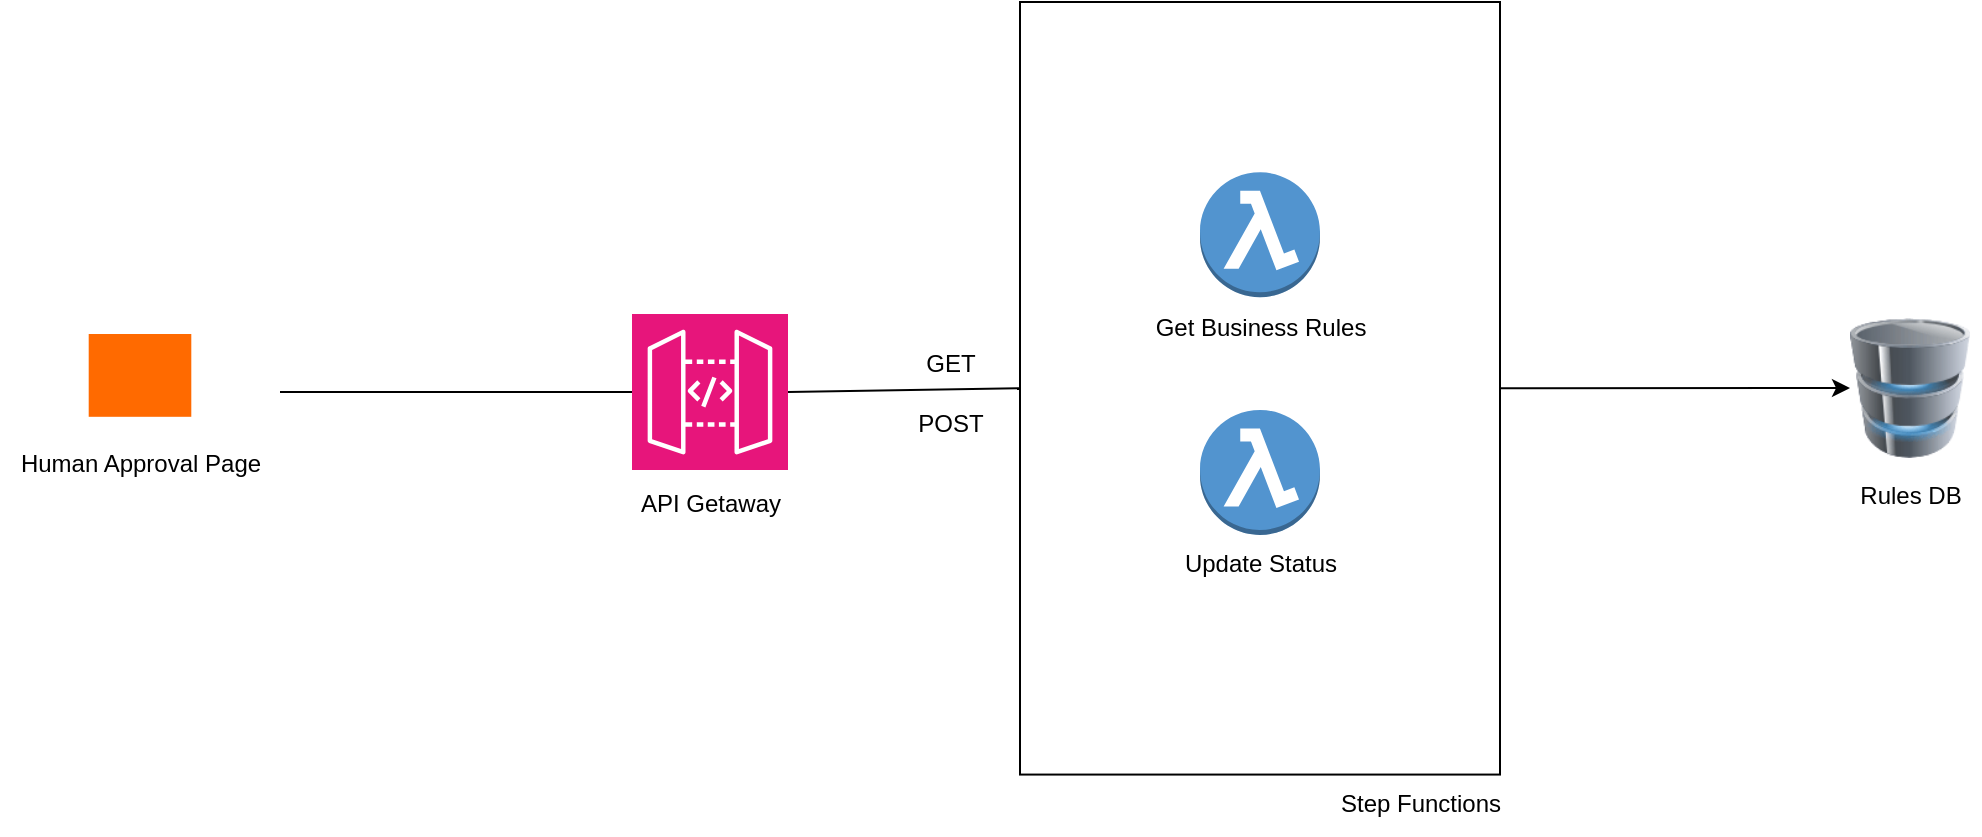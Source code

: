 <mxfile version="26.2.8">
  <diagram name="Page-1" id="2YBvvXClWsGukQMizWep">
    <mxGraphModel dx="1138" dy="845" grid="1" gridSize="10" guides="1" tooltips="1" connect="1" arrows="1" fold="1" page="1" pageScale="1" pageWidth="850" pageHeight="1100" math="0" shadow="0">
      <root>
        <mxCell id="0" />
        <mxCell id="1" parent="0" />
        <mxCell id="CweIAEKfsdeoZPZ042ms-26" value="" style="group" vertex="1" connectable="0" parent="1">
          <mxGeometry x="520" y="24" width="270" height="416" as="geometry" />
        </mxCell>
        <mxCell id="CweIAEKfsdeoZPZ042ms-24" value="" style="rounded=0;whiteSpace=wrap;html=1;" vertex="1" parent="CweIAEKfsdeoZPZ042ms-26">
          <mxGeometry x="30" width="240" height="386.286" as="geometry" />
        </mxCell>
        <mxCell id="CweIAEKfsdeoZPZ042ms-25" value="Step Functions" style="text;html=1;align=center;verticalAlign=middle;resizable=0;points=[];autosize=1;strokeColor=none;fillColor=none;" vertex="1" parent="CweIAEKfsdeoZPZ042ms-26">
          <mxGeometry x="180" y="386.286" width="100" height="30" as="geometry" />
        </mxCell>
        <mxCell id="CweIAEKfsdeoZPZ042ms-18" value="" style="group" vertex="1" connectable="0" parent="CweIAEKfsdeoZPZ042ms-26">
          <mxGeometry x="110" y="85.181" width="105" height="92.4" as="geometry" />
        </mxCell>
        <mxCell id="CweIAEKfsdeoZPZ042ms-11" value="Get Business Rules" style="text;html=1;align=center;verticalAlign=middle;resizable=0;points=[];autosize=1;strokeColor=none;fillColor=none;container=1;" vertex="1" parent="CweIAEKfsdeoZPZ042ms-18">
          <mxGeometry x="-25" y="62.4" width="130" height="30" as="geometry" />
        </mxCell>
        <mxCell id="CweIAEKfsdeoZPZ042ms-9" value="" style="outlineConnect=0;dashed=0;verticalLabelPosition=bottom;verticalAlign=top;align=center;html=1;shape=mxgraph.aws3.lambda_function;fillColor=#5294CF;gradientColor=none;" vertex="1" parent="CweIAEKfsdeoZPZ042ms-18">
          <mxGeometry x="10" width="60" height="62.4" as="geometry" />
        </mxCell>
        <mxCell id="CweIAEKfsdeoZPZ042ms-14" value="" style="group" vertex="1" connectable="0" parent="CweIAEKfsdeoZPZ042ms-26">
          <mxGeometry x="100" y="204.038" width="100" height="92.114" as="geometry" />
        </mxCell>
        <mxCell id="CweIAEKfsdeoZPZ042ms-10" value="" style="outlineConnect=0;dashed=0;verticalLabelPosition=bottom;verticalAlign=top;align=center;html=1;shape=mxgraph.aws3.lambda_function;fillColor=#5294CF;gradientColor=none;" vertex="1" parent="CweIAEKfsdeoZPZ042ms-14">
          <mxGeometry x="20" width="60" height="62.4" as="geometry" />
        </mxCell>
        <mxCell id="CweIAEKfsdeoZPZ042ms-13" value="Update Status" style="text;html=1;align=center;verticalAlign=middle;resizable=0;points=[];autosize=1;strokeColor=none;fillColor=none;" vertex="1" parent="CweIAEKfsdeoZPZ042ms-14">
          <mxGeometry y="62.4" width="100" height="30" as="geometry" />
        </mxCell>
        <mxCell id="CweIAEKfsdeoZPZ042ms-3" value="" style="group" vertex="1" connectable="0" parent="1">
          <mxGeometry x="40" y="190" width="140" height="80" as="geometry" />
        </mxCell>
        <mxCell id="CweIAEKfsdeoZPZ042ms-1" value="" style="points=[];aspect=fixed;html=1;align=center;shadow=0;dashed=0;fillColor=#FF6A00;strokeColor=none;shape=mxgraph.alibaba_cloud.domain_and_website;" vertex="1" parent="CweIAEKfsdeoZPZ042ms-3">
          <mxGeometry x="44.35" width="51.3" height="41.4" as="geometry" />
        </mxCell>
        <mxCell id="CweIAEKfsdeoZPZ042ms-2" value="Human Approval Page" style="text;html=1;align=center;verticalAlign=middle;resizable=0;points=[];autosize=1;strokeColor=none;fillColor=none;" vertex="1" parent="CweIAEKfsdeoZPZ042ms-3">
          <mxGeometry y="50" width="140" height="30" as="geometry" />
        </mxCell>
        <mxCell id="CweIAEKfsdeoZPZ042ms-8" value="" style="endArrow=none;html=1;rounded=0;entryX=0;entryY=0.5;entryDx=0;entryDy=0;entryPerimeter=0;" edge="1" parent="1" target="CweIAEKfsdeoZPZ042ms-4">
          <mxGeometry width="50" height="50" relative="1" as="geometry">
            <mxPoint x="180" y="219" as="sourcePoint" />
            <mxPoint x="240" y="320" as="targetPoint" />
          </mxGeometry>
        </mxCell>
        <mxCell id="CweIAEKfsdeoZPZ042ms-23" value="" style="group" vertex="1" connectable="0" parent="1">
          <mxGeometry x="960" y="182" width="70" height="104" as="geometry" />
        </mxCell>
        <mxCell id="CweIAEKfsdeoZPZ042ms-21" value="" style="image;html=1;image=img/lib/clip_art/computers/Database_128x128.png" vertex="1" parent="CweIAEKfsdeoZPZ042ms-23">
          <mxGeometry x="5" width="60" height="70" as="geometry" />
        </mxCell>
        <mxCell id="CweIAEKfsdeoZPZ042ms-22" value="Rules DB" style="text;html=1;align=center;verticalAlign=middle;resizable=0;points=[];autosize=1;strokeColor=none;fillColor=none;" vertex="1" parent="CweIAEKfsdeoZPZ042ms-23">
          <mxGeometry y="74" width="70" height="30" as="geometry" />
        </mxCell>
        <mxCell id="CweIAEKfsdeoZPZ042ms-27" value="" style="endArrow=classic;html=1;rounded=0;entryX=0;entryY=0.5;entryDx=0;entryDy=0;exitX=1;exitY=0.5;exitDx=0;exitDy=0;" edge="1" parent="1" source="CweIAEKfsdeoZPZ042ms-24" target="CweIAEKfsdeoZPZ042ms-21">
          <mxGeometry width="50" height="50" relative="1" as="geometry">
            <mxPoint x="770" y="230" as="sourcePoint" />
            <mxPoint x="820" y="180" as="targetPoint" />
          </mxGeometry>
        </mxCell>
        <mxCell id="CweIAEKfsdeoZPZ042ms-29" value="" style="group" vertex="1" connectable="0" parent="1">
          <mxGeometry x="350" y="180" width="90" height="110" as="geometry" />
        </mxCell>
        <mxCell id="CweIAEKfsdeoZPZ042ms-4" value="" style="sketch=0;points=[[0,0,0],[0.25,0,0],[0.5,0,0],[0.75,0,0],[1,0,0],[0,1,0],[0.25,1,0],[0.5,1,0],[0.75,1,0],[1,1,0],[0,0.25,0],[0,0.5,0],[0,0.75,0],[1,0.25,0],[1,0.5,0],[1,0.75,0]];outlineConnect=0;fontColor=#232F3E;fillColor=#E7157B;strokeColor=#ffffff;dashed=0;verticalLabelPosition=bottom;verticalAlign=top;align=center;html=1;fontSize=12;fontStyle=0;aspect=fixed;shape=mxgraph.aws4.resourceIcon;resIcon=mxgraph.aws4.api_gateway;" vertex="1" parent="CweIAEKfsdeoZPZ042ms-29">
          <mxGeometry x="6" width="78" height="78" as="geometry" />
        </mxCell>
        <mxCell id="CweIAEKfsdeoZPZ042ms-28" value="API Getaway" style="text;html=1;align=center;verticalAlign=middle;resizable=0;points=[];autosize=1;strokeColor=none;fillColor=none;" vertex="1" parent="CweIAEKfsdeoZPZ042ms-29">
          <mxGeometry y="80" width="90" height="30" as="geometry" />
        </mxCell>
        <mxCell id="CweIAEKfsdeoZPZ042ms-30" value="" style="endArrow=none;html=1;rounded=0;exitX=1;exitY=0.5;exitDx=0;exitDy=0;exitPerimeter=0;entryX=0;entryY=0.5;entryDx=0;entryDy=0;" edge="1" parent="1" source="CweIAEKfsdeoZPZ042ms-4" target="CweIAEKfsdeoZPZ042ms-24">
          <mxGeometry width="50" height="50" relative="1" as="geometry">
            <mxPoint x="470" y="320" as="sourcePoint" />
            <mxPoint x="520" y="270" as="targetPoint" />
          </mxGeometry>
        </mxCell>
        <mxCell id="CweIAEKfsdeoZPZ042ms-31" value="GET" style="text;html=1;align=center;verticalAlign=middle;resizable=0;points=[];autosize=1;strokeColor=none;fillColor=none;" vertex="1" parent="1">
          <mxGeometry x="490" y="190" width="50" height="30" as="geometry" />
        </mxCell>
        <mxCell id="CweIAEKfsdeoZPZ042ms-32" value="POST" style="text;html=1;align=center;verticalAlign=middle;resizable=0;points=[];autosize=1;strokeColor=none;fillColor=none;" vertex="1" parent="1">
          <mxGeometry x="485" y="220" width="60" height="30" as="geometry" />
        </mxCell>
      </root>
    </mxGraphModel>
  </diagram>
</mxfile>
